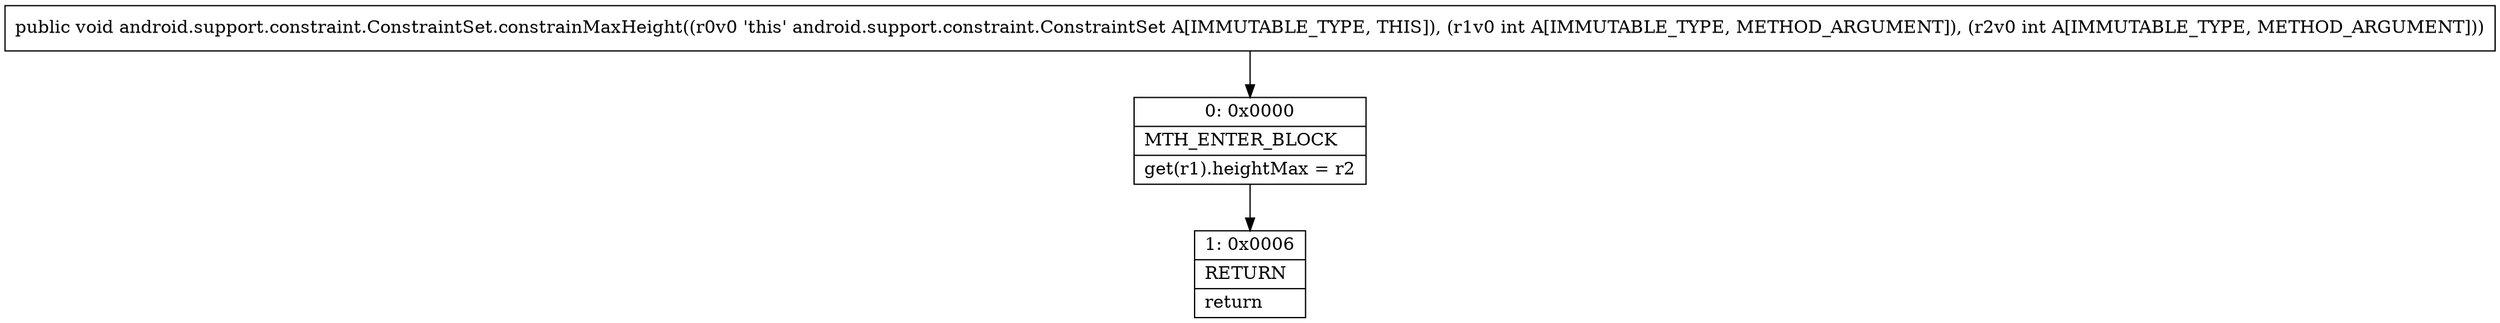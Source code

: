 digraph "CFG forandroid.support.constraint.ConstraintSet.constrainMaxHeight(II)V" {
Node_0 [shape=record,label="{0\:\ 0x0000|MTH_ENTER_BLOCK\l|get(r1).heightMax = r2\l}"];
Node_1 [shape=record,label="{1\:\ 0x0006|RETURN\l|return\l}"];
MethodNode[shape=record,label="{public void android.support.constraint.ConstraintSet.constrainMaxHeight((r0v0 'this' android.support.constraint.ConstraintSet A[IMMUTABLE_TYPE, THIS]), (r1v0 int A[IMMUTABLE_TYPE, METHOD_ARGUMENT]), (r2v0 int A[IMMUTABLE_TYPE, METHOD_ARGUMENT])) }"];
MethodNode -> Node_0;
Node_0 -> Node_1;
}

